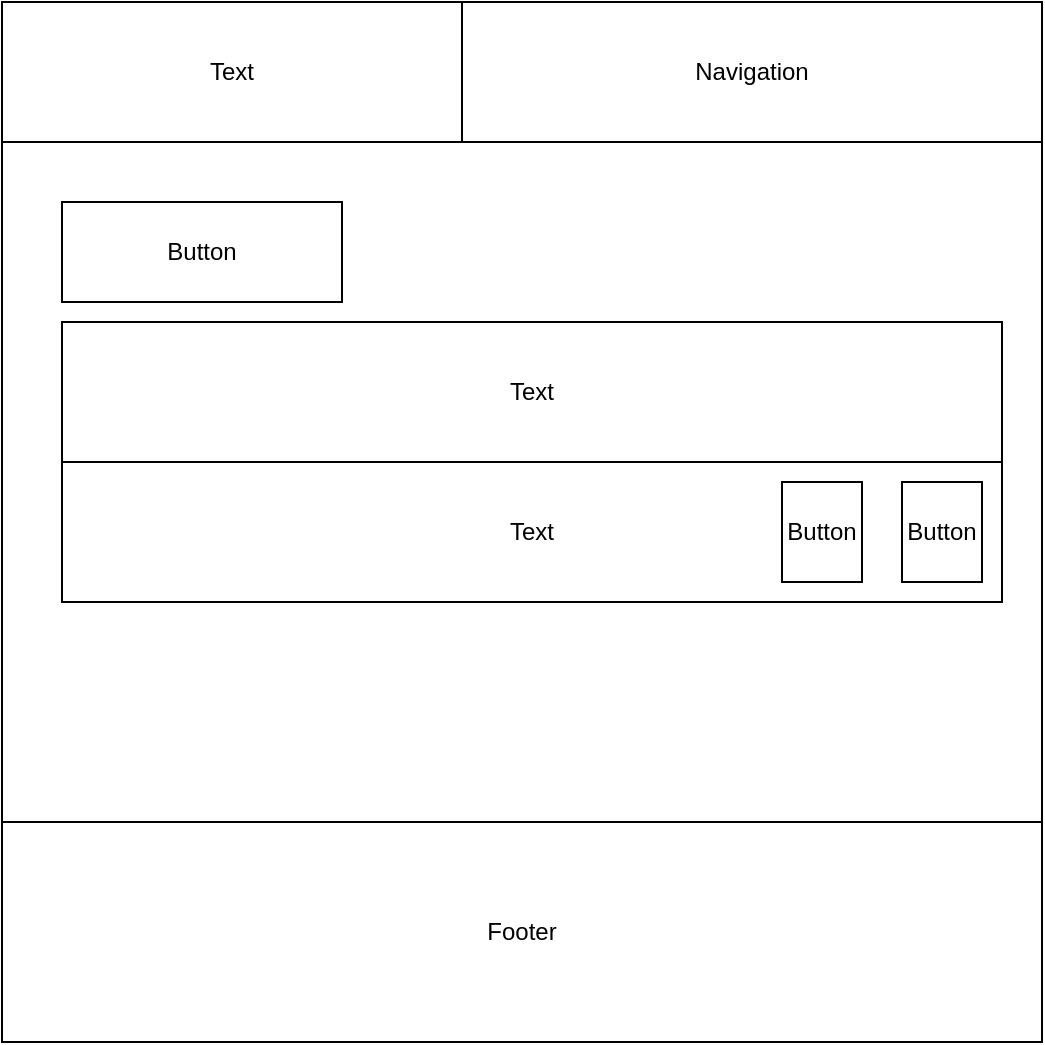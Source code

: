 <mxfile version="13.2.4" type="device"><diagram id="60ddeb3J1sge6dqN1On4" name="Page-1"><mxGraphModel dx="1250" dy="607" grid="1" gridSize="10" guides="1" tooltips="1" connect="1" arrows="1" fold="1" page="1" pageScale="1" pageWidth="827" pageHeight="1169" math="0" shadow="0"><root><mxCell id="0"/><mxCell id="1" parent="0"/><mxCell id="MEOKU_qMG7lWO_LDVpdD-1" value="" style="rounded=0;whiteSpace=wrap;html=1;" vertex="1" parent="1"><mxGeometry x="120" y="80" width="520" height="520" as="geometry"/></mxCell><mxCell id="MEOKU_qMG7lWO_LDVpdD-5" value="Navigation" style="rounded=0;whiteSpace=wrap;html=1;" vertex="1" parent="1"><mxGeometry x="350" y="80" width="290" height="70" as="geometry"/></mxCell><mxCell id="MEOKU_qMG7lWO_LDVpdD-26" value="Button" style="rounded=0;whiteSpace=wrap;html=1;" vertex="1" parent="1"><mxGeometry x="150" y="180" width="140" height="50" as="geometry"/></mxCell><mxCell id="MEOKU_qMG7lWO_LDVpdD-40" value="Footer" style="rounded=0;whiteSpace=wrap;html=1;" vertex="1" parent="1"><mxGeometry x="120" y="490" width="520" height="110" as="geometry"/></mxCell><mxCell id="MEOKU_qMG7lWO_LDVpdD-57" value="Text" style="rounded=0;whiteSpace=wrap;html=1;" vertex="1" parent="1"><mxGeometry x="120" y="80" width="230" height="70" as="geometry"/></mxCell><mxCell id="MEOKU_qMG7lWO_LDVpdD-58" value="Text" style="rounded=0;whiteSpace=wrap;html=1;" vertex="1" parent="1"><mxGeometry x="150" y="240" width="470" height="70" as="geometry"/></mxCell><mxCell id="MEOKU_qMG7lWO_LDVpdD-63" value="Text" style="rounded=0;whiteSpace=wrap;html=1;" vertex="1" parent="1"><mxGeometry x="150" y="310" width="470" height="70" as="geometry"/></mxCell><mxCell id="MEOKU_qMG7lWO_LDVpdD-65" value="Button" style="rounded=0;whiteSpace=wrap;html=1;" vertex="1" parent="1"><mxGeometry x="570" y="320" width="40" height="50" as="geometry"/></mxCell><mxCell id="MEOKU_qMG7lWO_LDVpdD-66" value="Button" style="rounded=0;whiteSpace=wrap;html=1;" vertex="1" parent="1"><mxGeometry x="510" y="320" width="40" height="50" as="geometry"/></mxCell></root></mxGraphModel></diagram></mxfile>